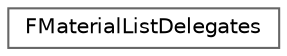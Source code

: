 digraph "Graphical Class Hierarchy"
{
 // INTERACTIVE_SVG=YES
 // LATEX_PDF_SIZE
  bgcolor="transparent";
  edge [fontname=Helvetica,fontsize=10,labelfontname=Helvetica,labelfontsize=10];
  node [fontname=Helvetica,fontsize=10,shape=box,height=0.2,width=0.4];
  rankdir="LR";
  Node0 [id="Node000000",label="FMaterialListDelegates",height=0.2,width=0.4,color="grey40", fillcolor="white", style="filled",URL="$d6/d86/structFMaterialListDelegates.html",tooltip=" "];
}
